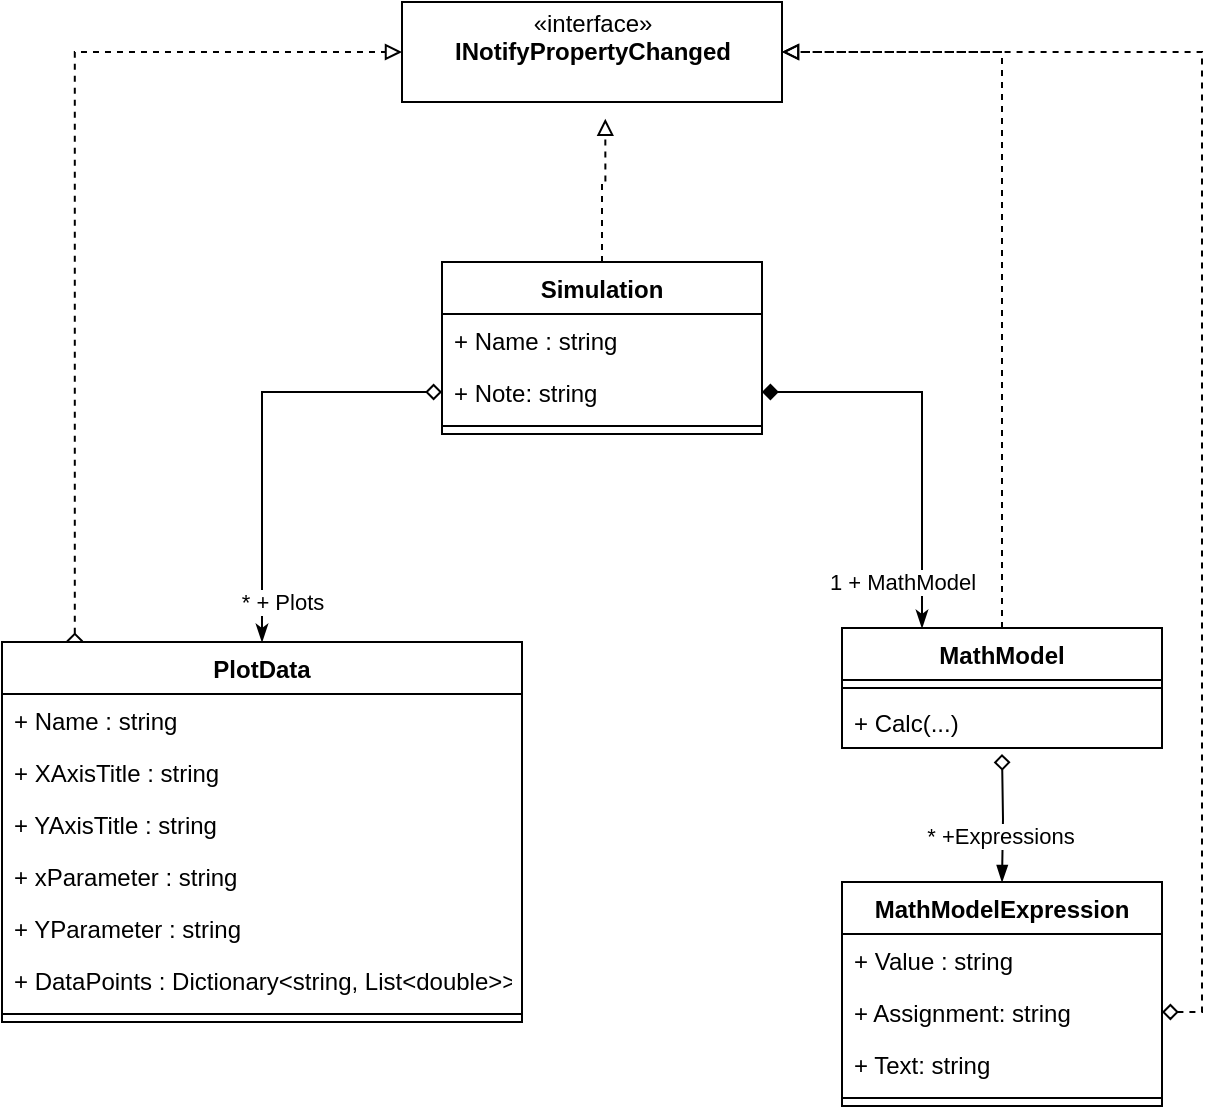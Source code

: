 <mxfile version="14.1.8" type="device" pages="2"><diagram id="C5RBs43oDa-KdzZeNtuy" name="Class Diagram MathModel"><mxGraphModel dx="1292" dy="753" grid="1" gridSize="10" guides="1" tooltips="1" connect="1" arrows="1" fold="1" page="1" pageScale="1" pageWidth="1169" pageHeight="827" math="0" shadow="0"><root><mxCell id="WIyWlLk6GJQsqaUBKTNV-0"/><mxCell id="WIyWlLk6GJQsqaUBKTNV-1" parent="WIyWlLk6GJQsqaUBKTNV-0"/><mxCell id="z9XujFZbDLUOEMHp9Bc6-28" style="edgeStyle=orthogonalEdgeStyle;rounded=0;sketch=0;orthogonalLoop=1;jettySize=auto;html=1;shadow=0;startArrow=none;startFill=0;endArrow=block;endFill=0;dashed=1;entryX=1;entryY=0.5;entryDx=0;entryDy=0;exitX=0.5;exitY=0;exitDx=0;exitDy=0;" parent="WIyWlLk6GJQsqaUBKTNV-1" source="z9XujFZbDLUOEMHp9Bc6-0" target="z9XujFZbDLUOEMHp9Bc6-27" edge="1"><mxGeometry relative="1" as="geometry"><mxPoint x="820" y="270" as="sourcePoint"/></mxGeometry></mxCell><mxCell id="z9XujFZbDLUOEMHp9Bc6-29" style="rounded=0;sketch=0;orthogonalLoop=1;jettySize=auto;html=1;shadow=0;startArrow=diamond;startFill=0;endArrow=blockThin;endFill=1;entryX=0.5;entryY=0;entryDx=0;entryDy=0;edgeStyle=orthogonalEdgeStyle;" parent="WIyWlLk6GJQsqaUBKTNV-1" target="z9XujFZbDLUOEMHp9Bc6-4" edge="1"><mxGeometry relative="1" as="geometry"><mxPoint x="790" y="486" as="sourcePoint"/><mxPoint x="800" y="580" as="targetPoint"/></mxGeometry></mxCell><mxCell id="hHt7cgTnLvjZsqxeG2Ue-5" value="* +Expressions" style="edgeLabel;html=1;align=center;verticalAlign=middle;resizable=0;points=[];" vertex="1" connectable="0" parent="z9XujFZbDLUOEMHp9Bc6-29"><mxGeometry x="0.288" y="-1" relative="1" as="geometry"><mxPoint as="offset"/></mxGeometry></mxCell><mxCell id="z9XujFZbDLUOEMHp9Bc6-0" value="MathModel" style="swimlane;fontStyle=1;align=center;verticalAlign=top;childLayout=stackLayout;horizontal=1;startSize=26;horizontalStack=0;resizeParent=1;resizeParentMax=0;resizeLast=0;collapsible=1;marginBottom=0;" parent="WIyWlLk6GJQsqaUBKTNV-1" vertex="1"><mxGeometry x="710" y="423" width="160" height="60" as="geometry"/></mxCell><mxCell id="z9XujFZbDLUOEMHp9Bc6-2" value="" style="line;strokeWidth=1;fillColor=none;align=left;verticalAlign=middle;spacingTop=-1;spacingLeft=3;spacingRight=3;rotatable=0;labelPosition=right;points=[];portConstraint=eastwest;" parent="z9XujFZbDLUOEMHp9Bc6-0" vertex="1"><mxGeometry y="26" width="160" height="8" as="geometry"/></mxCell><mxCell id="z9XujFZbDLUOEMHp9Bc6-3" value="+ Calc(...)" style="text;strokeColor=none;fillColor=none;align=left;verticalAlign=top;spacingLeft=4;spacingRight=4;overflow=hidden;rotatable=0;points=[[0,0.5],[1,0.5]];portConstraint=eastwest;" parent="z9XujFZbDLUOEMHp9Bc6-0" vertex="1"><mxGeometry y="34" width="160" height="26" as="geometry"/></mxCell><mxCell id="hHt7cgTnLvjZsqxeG2Ue-4" style="edgeStyle=orthogonalEdgeStyle;rounded=0;orthogonalLoop=1;jettySize=auto;html=1;entryX=1;entryY=0.5;entryDx=0;entryDy=0;dashed=1;startArrow=diamond;startFill=0;endArrow=block;endFill=0;exitX=1;exitY=0.5;exitDx=0;exitDy=0;" edge="1" parent="WIyWlLk6GJQsqaUBKTNV-1" source="z9XujFZbDLUOEMHp9Bc6-5" target="z9XujFZbDLUOEMHp9Bc6-27"><mxGeometry relative="1" as="geometry"/></mxCell><mxCell id="z9XujFZbDLUOEMHp9Bc6-4" value="MathModelExpression" style="swimlane;fontStyle=1;align=center;verticalAlign=top;childLayout=stackLayout;horizontal=1;startSize=26;horizontalStack=0;resizeParent=1;resizeParentMax=0;resizeLast=0;collapsible=1;marginBottom=0;" parent="WIyWlLk6GJQsqaUBKTNV-1" vertex="1"><mxGeometry x="710" y="550" width="160" height="112" as="geometry"/></mxCell><mxCell id="XYw_rAjw2vk9Df0v5EG6-5" value="+ Value : string" style="text;strokeColor=none;fillColor=none;align=left;verticalAlign=top;spacingLeft=4;spacingRight=4;overflow=hidden;rotatable=0;points=[[0,0.5],[1,0.5]];portConstraint=eastwest;" parent="z9XujFZbDLUOEMHp9Bc6-4" vertex="1"><mxGeometry y="26" width="160" height="26" as="geometry"/></mxCell><mxCell id="z9XujFZbDLUOEMHp9Bc6-5" value="+ Assignment: string" style="text;strokeColor=none;fillColor=none;align=left;verticalAlign=top;spacingLeft=4;spacingRight=4;overflow=hidden;rotatable=0;points=[[0,0.5],[1,0.5]];portConstraint=eastwest;" parent="z9XujFZbDLUOEMHp9Bc6-4" vertex="1"><mxGeometry y="52" width="160" height="26" as="geometry"/></mxCell><mxCell id="EHW4iD2-MLpQvyG2LRDt-0" value="+ Text: string" style="text;strokeColor=none;fillColor=none;align=left;verticalAlign=top;spacingLeft=4;spacingRight=4;overflow=hidden;rotatable=0;points=[[0,0.5],[1,0.5]];portConstraint=eastwest;" parent="z9XujFZbDLUOEMHp9Bc6-4" vertex="1"><mxGeometry y="78" width="160" height="26" as="geometry"/></mxCell><mxCell id="z9XujFZbDLUOEMHp9Bc6-6" value="" style="line;strokeWidth=1;fillColor=none;align=left;verticalAlign=middle;spacingTop=-1;spacingLeft=3;spacingRight=3;rotatable=0;labelPosition=right;points=[];portConstraint=eastwest;" parent="z9XujFZbDLUOEMHp9Bc6-4" vertex="1"><mxGeometry y="104" width="160" height="8" as="geometry"/></mxCell><mxCell id="z9XujFZbDLUOEMHp9Bc6-27" value="«interface»&lt;br&gt;&lt;b&gt;INotifyPropertyChanged&lt;br&gt;&lt;br&gt;&lt;/b&gt;" style="html=1;" parent="WIyWlLk6GJQsqaUBKTNV-1" vertex="1"><mxGeometry x="490" y="110" width="190" height="50" as="geometry"/></mxCell><mxCell id="EHW4iD2-MLpQvyG2LRDt-16" style="edgeStyle=orthogonalEdgeStyle;rounded=0;orthogonalLoop=1;jettySize=auto;html=1;entryX=0.25;entryY=0;entryDx=0;entryDy=0;startArrow=diamond;startFill=1;endArrow=classicThin;endFill=1;exitX=1;exitY=0.5;exitDx=0;exitDy=0;" parent="WIyWlLk6GJQsqaUBKTNV-1" source="EHW4iD2-MLpQvyG2LRDt-5" target="z9XujFZbDLUOEMHp9Bc6-0" edge="1"><mxGeometry relative="1" as="geometry"/></mxCell><mxCell id="EHW4iD2-MLpQvyG2LRDt-17" value="1 + MathModel" style="edgeLabel;html=1;align=center;verticalAlign=middle;resizable=0;points=[];" parent="EHW4iD2-MLpQvyG2LRDt-16" vertex="1" connectable="0"><mxGeometry x="0.895" relative="1" as="geometry"><mxPoint x="-10" y="-12.5" as="offset"/></mxGeometry></mxCell><mxCell id="hHt7cgTnLvjZsqxeG2Ue-0" style="edgeStyle=orthogonalEdgeStyle;rounded=0;orthogonalLoop=1;jettySize=auto;html=1;entryX=0.535;entryY=1.167;entryDx=0;entryDy=0;dashed=1;endArrow=block;endFill=0;entryPerimeter=0;" edge="1" parent="WIyWlLk6GJQsqaUBKTNV-1" source="EHW4iD2-MLpQvyG2LRDt-1" target="z9XujFZbDLUOEMHp9Bc6-27"><mxGeometry relative="1" as="geometry"/></mxCell><mxCell id="EHW4iD2-MLpQvyG2LRDt-1" value="Simulation" style="swimlane;fontStyle=1;align=center;verticalAlign=top;childLayout=stackLayout;horizontal=1;startSize=26;horizontalStack=0;resizeParent=1;resizeParentMax=0;resizeLast=0;collapsible=1;marginBottom=0;" parent="WIyWlLk6GJQsqaUBKTNV-1" vertex="1"><mxGeometry x="510" y="240" width="160" height="86" as="geometry"/></mxCell><mxCell id="EHW4iD2-MLpQvyG2LRDt-2" value="+ Name : string" style="text;strokeColor=none;fillColor=none;align=left;verticalAlign=top;spacingLeft=4;spacingRight=4;overflow=hidden;rotatable=0;points=[[0,0.5],[1,0.5]];portConstraint=eastwest;" parent="EHW4iD2-MLpQvyG2LRDt-1" vertex="1"><mxGeometry y="26" width="160" height="26" as="geometry"/></mxCell><mxCell id="EHW4iD2-MLpQvyG2LRDt-5" value="+ Note: string" style="text;strokeColor=none;fillColor=none;align=left;verticalAlign=top;spacingLeft=4;spacingRight=4;overflow=hidden;rotatable=0;points=[[0,0.5],[1,0.5]];portConstraint=eastwest;" parent="EHW4iD2-MLpQvyG2LRDt-1" vertex="1"><mxGeometry y="52" width="160" height="26" as="geometry"/></mxCell><mxCell id="EHW4iD2-MLpQvyG2LRDt-3" value="" style="line;strokeWidth=1;fillColor=none;align=left;verticalAlign=middle;spacingTop=-1;spacingLeft=3;spacingRight=3;rotatable=0;labelPosition=right;points=[];portConstraint=eastwest;" parent="EHW4iD2-MLpQvyG2LRDt-1" vertex="1"><mxGeometry y="78" width="160" height="8" as="geometry"/></mxCell><mxCell id="hHt7cgTnLvjZsqxeG2Ue-3" style="edgeStyle=orthogonalEdgeStyle;rounded=0;orthogonalLoop=1;jettySize=auto;html=1;entryX=0;entryY=0.5;entryDx=0;entryDy=0;dashed=1;startArrow=diamond;startFill=0;endArrow=block;endFill=0;exitX=0.14;exitY=0.019;exitDx=0;exitDy=0;exitPerimeter=0;" edge="1" parent="WIyWlLk6GJQsqaUBKTNV-1" source="EHW4iD2-MLpQvyG2LRDt-10" target="z9XujFZbDLUOEMHp9Bc6-27"><mxGeometry relative="1" as="geometry"/></mxCell><mxCell id="EHW4iD2-MLpQvyG2LRDt-10" value="PlotData" style="swimlane;fontStyle=1;align=center;verticalAlign=top;childLayout=stackLayout;horizontal=1;startSize=26;horizontalStack=0;resizeParent=1;resizeParentMax=0;resizeLast=0;collapsible=1;marginBottom=0;" parent="WIyWlLk6GJQsqaUBKTNV-1" vertex="1"><mxGeometry x="290" y="430" width="260" height="190" as="geometry"/></mxCell><mxCell id="EHW4iD2-MLpQvyG2LRDt-11" value="+ Name : string" style="text;strokeColor=none;fillColor=none;align=left;verticalAlign=top;spacingLeft=4;spacingRight=4;overflow=hidden;rotatable=0;points=[[0,0.5],[1,0.5]];portConstraint=eastwest;" parent="EHW4iD2-MLpQvyG2LRDt-10" vertex="1"><mxGeometry y="26" width="260" height="26" as="geometry"/></mxCell><mxCell id="EHW4iD2-MLpQvyG2LRDt-21" value="+ XAxisTitle : string" style="text;strokeColor=none;fillColor=none;align=left;verticalAlign=top;spacingLeft=4;spacingRight=4;overflow=hidden;rotatable=0;points=[[0,0.5],[1,0.5]];portConstraint=eastwest;" parent="EHW4iD2-MLpQvyG2LRDt-10" vertex="1"><mxGeometry y="52" width="260" height="26" as="geometry"/></mxCell><mxCell id="EHW4iD2-MLpQvyG2LRDt-23" value="+ YAxisTitle : string&#10;" style="text;strokeColor=none;fillColor=none;align=left;verticalAlign=top;spacingLeft=4;spacingRight=4;overflow=hidden;rotatable=0;points=[[0,0.5],[1,0.5]];portConstraint=eastwest;" parent="EHW4iD2-MLpQvyG2LRDt-10" vertex="1"><mxGeometry y="78" width="260" height="26" as="geometry"/></mxCell><mxCell id="EHW4iD2-MLpQvyG2LRDt-24" value="+ xParameter : string&#10;" style="text;strokeColor=none;fillColor=none;align=left;verticalAlign=top;spacingLeft=4;spacingRight=4;overflow=hidden;rotatable=0;points=[[0,0.5],[1,0.5]];portConstraint=eastwest;" parent="EHW4iD2-MLpQvyG2LRDt-10" vertex="1"><mxGeometry y="104" width="260" height="26" as="geometry"/></mxCell><mxCell id="EHW4iD2-MLpQvyG2LRDt-22" value="+ YParameter : string" style="text;strokeColor=none;fillColor=none;align=left;verticalAlign=top;spacingLeft=4;spacingRight=4;overflow=hidden;rotatable=0;points=[[0,0.5],[1,0.5]];portConstraint=eastwest;" parent="EHW4iD2-MLpQvyG2LRDt-10" vertex="1"><mxGeometry y="130" width="260" height="26" as="geometry"/></mxCell><mxCell id="EHW4iD2-MLpQvyG2LRDt-25" value="+ DataPoints : Dictionary&lt;string, List&lt;double&gt;&gt;" style="text;strokeColor=none;fillColor=none;align=left;verticalAlign=top;spacingLeft=4;spacingRight=4;overflow=hidden;rotatable=0;points=[[0,0.5],[1,0.5]];portConstraint=eastwest;" parent="EHW4iD2-MLpQvyG2LRDt-10" vertex="1"><mxGeometry y="156" width="260" height="26" as="geometry"/></mxCell><mxCell id="EHW4iD2-MLpQvyG2LRDt-12" value="" style="line;strokeWidth=1;fillColor=none;align=left;verticalAlign=middle;spacingTop=-1;spacingLeft=3;spacingRight=3;rotatable=0;labelPosition=right;points=[];portConstraint=eastwest;" parent="EHW4iD2-MLpQvyG2LRDt-10" vertex="1"><mxGeometry y="182" width="260" height="8" as="geometry"/></mxCell><mxCell id="EHW4iD2-MLpQvyG2LRDt-14" style="edgeStyle=orthogonalEdgeStyle;rounded=0;orthogonalLoop=1;jettySize=auto;html=1;entryX=0.5;entryY=0;entryDx=0;entryDy=0;startArrow=diamond;startFill=0;endArrow=classicThin;endFill=1;" parent="WIyWlLk6GJQsqaUBKTNV-1" source="EHW4iD2-MLpQvyG2LRDt-5" target="EHW4iD2-MLpQvyG2LRDt-10" edge="1"><mxGeometry relative="1" as="geometry"/></mxCell><mxCell id="EHW4iD2-MLpQvyG2LRDt-15" value="* + Plots" style="edgeLabel;html=1;align=center;verticalAlign=middle;resizable=0;points=[];" parent="EHW4iD2-MLpQvyG2LRDt-14" vertex="1" connectable="0"><mxGeometry x="0.768" y="-5" relative="1" as="geometry"><mxPoint x="15" y="5" as="offset"/></mxGeometry></mxCell></root></mxGraphModel></diagram><diagram id="UMUmMFJ79q-6UrFbVlDO" name="Class Diagramm Simulation"><mxGraphModel dx="1088" dy="889" grid="1" gridSize="10" guides="1" tooltips="1" connect="1" arrows="1" fold="1" page="1" pageScale="1" pageWidth="1169" pageHeight="827" math="0" shadow="0"><root><mxCell id="9IzrStsXcPTuIeDsPdh4-0"/><mxCell id="9IzrStsXcPTuIeDsPdh4-1" parent="9IzrStsXcPTuIeDsPdh4-0"/><mxCell id="9IzrStsXcPTuIeDsPdh4-2" value="Simulation" style="swimlane;fontStyle=1;align=center;verticalAlign=top;childLayout=stackLayout;horizontal=1;startSize=26;horizontalStack=0;resizeParent=1;resizeParentMax=0;resizeLast=0;collapsible=1;marginBottom=0;" vertex="1" parent="9IzrStsXcPTuIeDsPdh4-1"><mxGeometry x="350" y="280" width="160" height="86" as="geometry"/></mxCell><mxCell id="9IzrStsXcPTuIeDsPdh4-3" value="+ field: type" style="text;strokeColor=none;fillColor=none;align=left;verticalAlign=top;spacingLeft=4;spacingRight=4;overflow=hidden;rotatable=0;points=[[0,0.5],[1,0.5]];portConstraint=eastwest;" vertex="1" parent="9IzrStsXcPTuIeDsPdh4-2"><mxGeometry y="26" width="160" height="26" as="geometry"/></mxCell><mxCell id="9IzrStsXcPTuIeDsPdh4-4" value="" style="line;strokeWidth=1;fillColor=none;align=left;verticalAlign=middle;spacingTop=-1;spacingLeft=3;spacingRight=3;rotatable=0;labelPosition=right;points=[];portConstraint=eastwest;" vertex="1" parent="9IzrStsXcPTuIeDsPdh4-2"><mxGeometry y="52" width="160" height="8" as="geometry"/></mxCell><mxCell id="9IzrStsXcPTuIeDsPdh4-5" value="+ method(type): type" style="text;strokeColor=none;fillColor=none;align=left;verticalAlign=top;spacingLeft=4;spacingRight=4;overflow=hidden;rotatable=0;points=[[0,0.5],[1,0.5]];portConstraint=eastwest;" vertex="1" parent="9IzrStsXcPTuIeDsPdh4-2"><mxGeometry y="60" width="160" height="26" as="geometry"/></mxCell></root></mxGraphModel></diagram></mxfile>